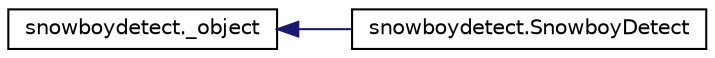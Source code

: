 digraph "Graphical Class Hierarchy"
{
  edge [fontname="Helvetica",fontsize="10",labelfontname="Helvetica",labelfontsize="10"];
  node [fontname="Helvetica",fontsize="10",shape=record];
  rankdir="LR";
  Node0 [label="snowboydetect._object",height=0.2,width=0.4,color="black", fillcolor="white", style="filled",URL="$classsnowboydetect_1_1__object.html"];
  Node0 -> Node1 [dir="back",color="midnightblue",fontsize="10",style="solid",fontname="Helvetica"];
  Node1 [label="snowboydetect.SnowboyDetect",height=0.2,width=0.4,color="black", fillcolor="white", style="filled",URL="$classsnowboydetect_1_1SnowboyDetect.html"];
}
